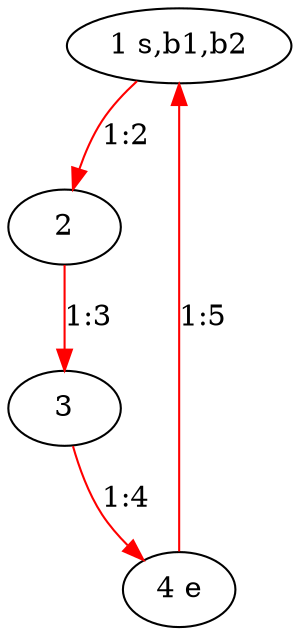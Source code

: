 digraph "instance-4 " {
	1 [label="1 s,b1,b2"]
	4 [label="4 e"]
	2 [label=2]
	1 -> 2 [label="1:2" color=red weight=2]
	3 [label=3]
	2 -> 3 [label="1:3" color=red weight=3]
	3 -> 4 [label="1:4" color=red weight=4]
	4 -> 1 [label="1:5" color=red weight=5]
}
